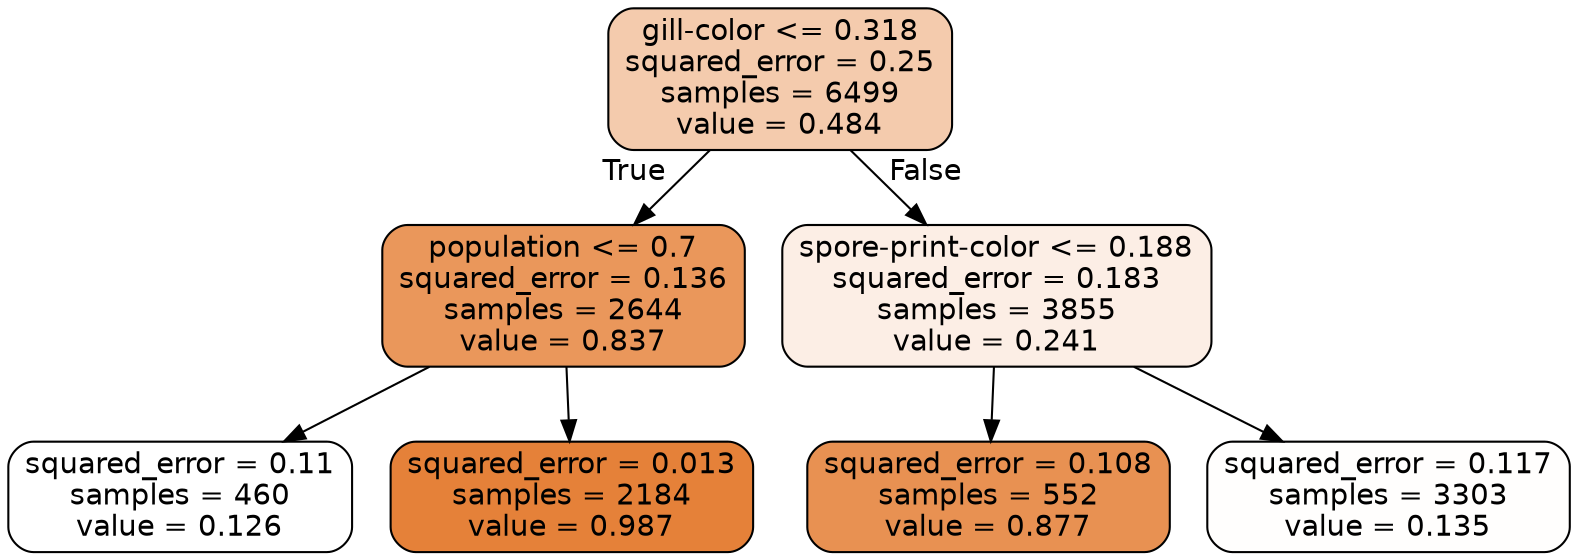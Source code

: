 digraph Tree {
node [shape=box, style="filled, rounded", color="black", fontname="helvetica"] ;
edge [fontname="helvetica"] ;
0 [label="gill-color <= 0.318\nsquared_error = 0.25\nsamples = 6499\nvalue = 0.484", fillcolor="#f4cbad"] ;
1 [label="population <= 0.7\nsquared_error = 0.136\nsamples = 2644\nvalue = 0.837", fillcolor="#ea975b"] ;
0 -> 1 [labeldistance=2.5, labelangle=45, headlabel="True"] ;
2 [label="squared_error = 0.11\nsamples = 460\nvalue = 0.126", fillcolor="#ffffff"] ;
1 -> 2 ;
3 [label="squared_error = 0.013\nsamples = 2184\nvalue = 0.987", fillcolor="#e58139"] ;
1 -> 3 ;
4 [label="spore-print-color <= 0.188\nsquared_error = 0.183\nsamples = 3855\nvalue = 0.241", fillcolor="#fceee5"] ;
0 -> 4 [labeldistance=2.5, labelangle=-45, headlabel="False"] ;
5 [label="squared_error = 0.108\nsamples = 552\nvalue = 0.877", fillcolor="#e89152"] ;
4 -> 5 ;
6 [label="squared_error = 0.117\nsamples = 3303\nvalue = 0.135", fillcolor="#fffefd"] ;
4 -> 6 ;
}
